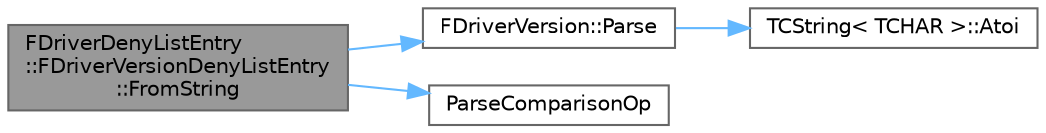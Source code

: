 digraph "FDriverDenyListEntry::FDriverVersionDenyListEntry::FromString"
{
 // INTERACTIVE_SVG=YES
 // LATEX_PDF_SIZE
  bgcolor="transparent";
  edge [fontname=Helvetica,fontsize=10,labelfontname=Helvetica,labelfontsize=10];
  node [fontname=Helvetica,fontsize=10,shape=box,height=0.2,width=0.4];
  rankdir="LR";
  Node1 [id="Node000001",label="FDriverDenyListEntry\l::FDriverVersionDenyListEntry\l::FromString",height=0.2,width=0.4,color="gray40", fillcolor="grey60", style="filled", fontcolor="black",tooltip=" "];
  Node1 -> Node2 [id="edge1_Node000001_Node000002",color="steelblue1",style="solid",tooltip=" "];
  Node2 [id="Node000002",label="FDriverVersion::Parse",height=0.2,width=0.4,color="grey40", fillcolor="white", style="filled",URL="$d9/d27/classFDriverVersion.html#aa1f2ae775c485d7c335899b73b0b67e8",tooltip=" "];
  Node2 -> Node3 [id="edge2_Node000002_Node000003",color="steelblue1",style="solid",tooltip=" "];
  Node3 [id="Node000003",label="TCString\< TCHAR \>::Atoi",height=0.2,width=0.4,color="grey40", fillcolor="white", style="filled",URL="$df/d74/structTCString.html#a935202e92add34a181636ea10c8dd829",tooltip=" "];
  Node1 -> Node4 [id="edge3_Node000001_Node000004",color="steelblue1",style="solid",tooltip=" "];
  Node4 [id="Node000004",label="ParseComparisonOp",height=0.2,width=0.4,color="grey40", fillcolor="white", style="filled",URL="$d6/d35/GenericPlatformDriver_8h.html#a6852543f4bf51903bd7abbd19dcc3f82",tooltip=" "];
}
